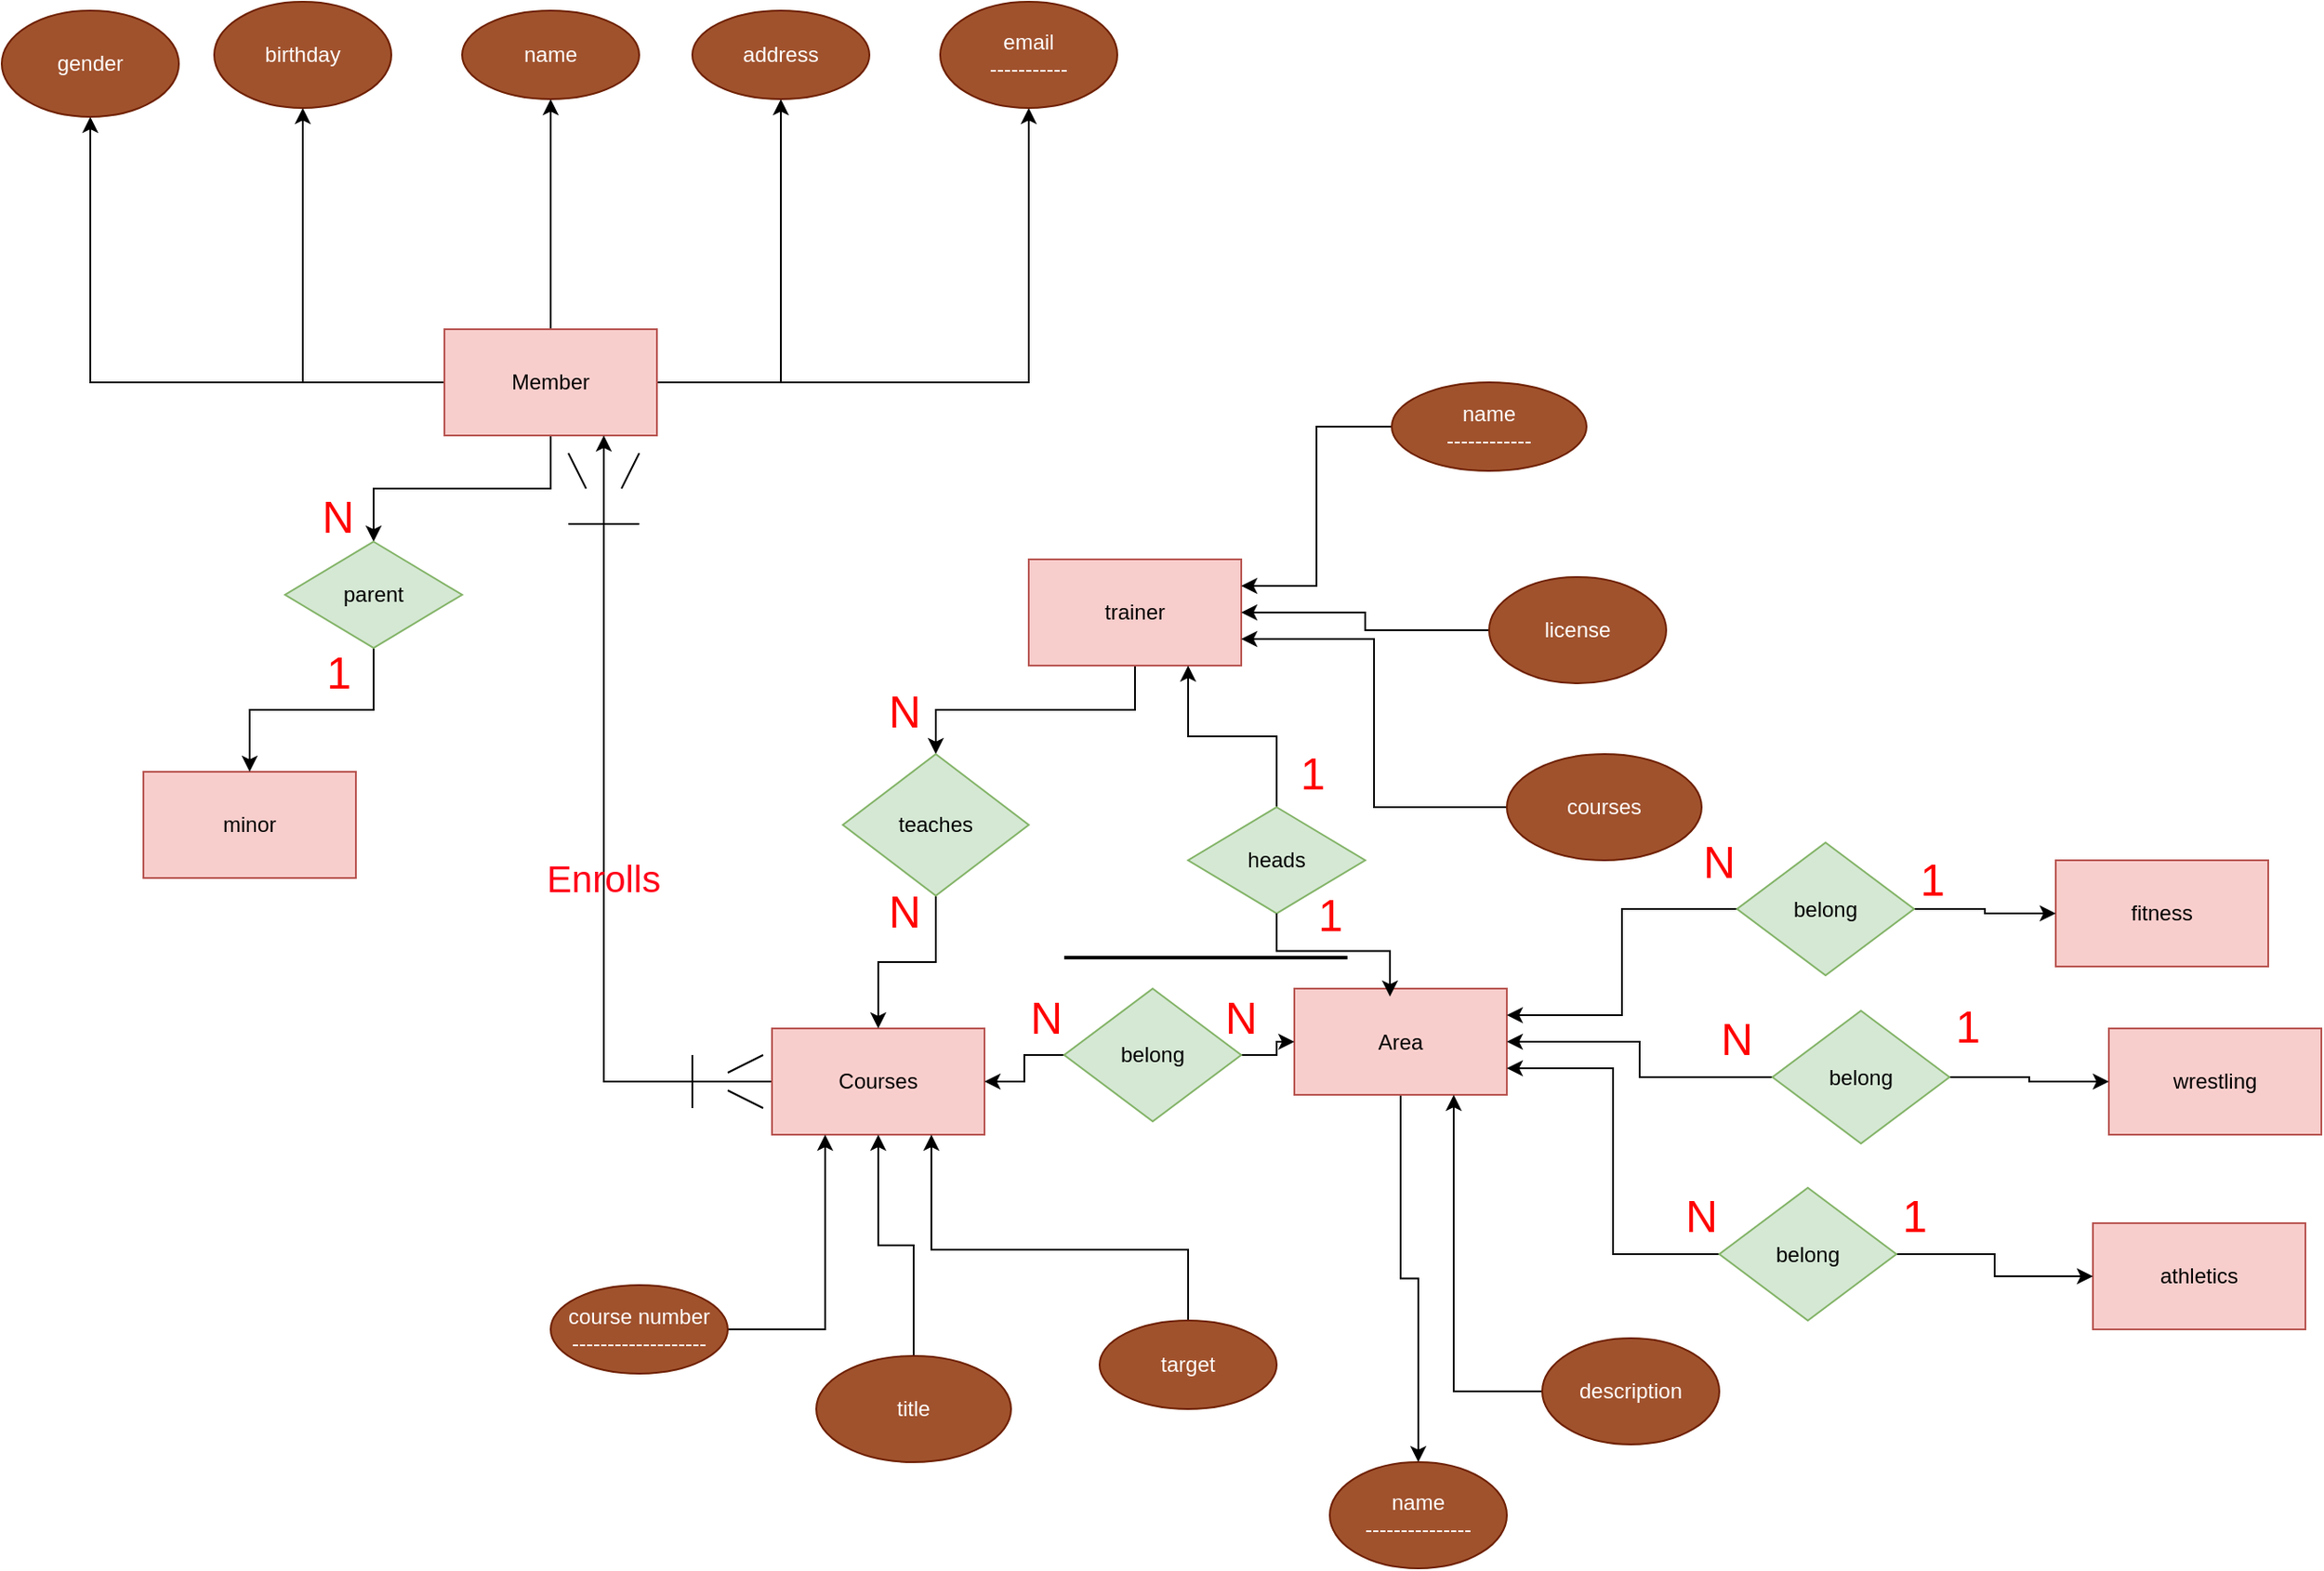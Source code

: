 <mxfile version="24.7.16">
  <diagram id="C5RBs43oDa-KdzZeNtuy" name="Page-1">
    <mxGraphModel dx="1687" dy="927" grid="1" gridSize="10" guides="1" tooltips="1" connect="1" arrows="1" fold="1" page="1" pageScale="1" pageWidth="827" pageHeight="1169" math="0" shadow="0">
      <root>
        <mxCell id="WIyWlLk6GJQsqaUBKTNV-0" />
        <mxCell id="WIyWlLk6GJQsqaUBKTNV-1" parent="WIyWlLk6GJQsqaUBKTNV-0" />
        <mxCell id="KT4kfXIXidO2N-l5Cffy-6" style="edgeStyle=orthogonalEdgeStyle;rounded=0;orthogonalLoop=1;jettySize=auto;html=1;entryX=0.5;entryY=1;entryDx=0;entryDy=0;" edge="1" parent="WIyWlLk6GJQsqaUBKTNV-1" source="KT4kfXIXidO2N-l5Cffy-0" target="KT4kfXIXidO2N-l5Cffy-4">
          <mxGeometry relative="1" as="geometry" />
        </mxCell>
        <mxCell id="KT4kfXIXidO2N-l5Cffy-7" style="edgeStyle=orthogonalEdgeStyle;rounded=0;orthogonalLoop=1;jettySize=auto;html=1;" edge="1" parent="WIyWlLk6GJQsqaUBKTNV-1" source="KT4kfXIXidO2N-l5Cffy-0" target="KT4kfXIXidO2N-l5Cffy-5">
          <mxGeometry relative="1" as="geometry" />
        </mxCell>
        <mxCell id="KT4kfXIXidO2N-l5Cffy-8" style="edgeStyle=orthogonalEdgeStyle;rounded=0;orthogonalLoop=1;jettySize=auto;html=1;" edge="1" parent="WIyWlLk6GJQsqaUBKTNV-1" source="KT4kfXIXidO2N-l5Cffy-0" target="KT4kfXIXidO2N-l5Cffy-1">
          <mxGeometry relative="1" as="geometry" />
        </mxCell>
        <mxCell id="KT4kfXIXidO2N-l5Cffy-9" style="edgeStyle=orthogonalEdgeStyle;rounded=0;orthogonalLoop=1;jettySize=auto;html=1;entryX=0.5;entryY=1;entryDx=0;entryDy=0;" edge="1" parent="WIyWlLk6GJQsqaUBKTNV-1" source="KT4kfXIXidO2N-l5Cffy-0" target="KT4kfXIXidO2N-l5Cffy-2">
          <mxGeometry relative="1" as="geometry" />
        </mxCell>
        <mxCell id="KT4kfXIXidO2N-l5Cffy-10" style="edgeStyle=orthogonalEdgeStyle;rounded=0;orthogonalLoop=1;jettySize=auto;html=1;entryX=0.5;entryY=1;entryDx=0;entryDy=0;" edge="1" parent="WIyWlLk6GJQsqaUBKTNV-1" source="KT4kfXIXidO2N-l5Cffy-0" target="KT4kfXIXidO2N-l5Cffy-3">
          <mxGeometry relative="1" as="geometry" />
        </mxCell>
        <mxCell id="KT4kfXIXidO2N-l5Cffy-13" style="edgeStyle=orthogonalEdgeStyle;rounded=0;orthogonalLoop=1;jettySize=auto;html=1;entryX=0.5;entryY=0;entryDx=0;entryDy=0;" edge="1" parent="WIyWlLk6GJQsqaUBKTNV-1" source="KT4kfXIXidO2N-l5Cffy-0" target="KT4kfXIXidO2N-l5Cffy-12">
          <mxGeometry relative="1" as="geometry" />
        </mxCell>
        <mxCell id="KT4kfXIXidO2N-l5Cffy-0" value="Member" style="rounded=0;whiteSpace=wrap;html=1;fillColor=#f8cecc;strokeColor=#b85450;" vertex="1" parent="WIyWlLk6GJQsqaUBKTNV-1">
          <mxGeometry x="250" y="190" width="120" height="60" as="geometry" />
        </mxCell>
        <mxCell id="KT4kfXIXidO2N-l5Cffy-1" value="name" style="ellipse;whiteSpace=wrap;html=1;fillColor=#a0522d;fontColor=#ffffff;strokeColor=#6D1F00;" vertex="1" parent="WIyWlLk6GJQsqaUBKTNV-1">
          <mxGeometry x="260" y="10" width="100" height="50" as="geometry" />
        </mxCell>
        <mxCell id="KT4kfXIXidO2N-l5Cffy-2" value="address" style="ellipse;whiteSpace=wrap;html=1;fillColor=#a0522d;fontColor=#ffffff;strokeColor=#6D1F00;" vertex="1" parent="WIyWlLk6GJQsqaUBKTNV-1">
          <mxGeometry x="390" y="10" width="100" height="50" as="geometry" />
        </mxCell>
        <mxCell id="KT4kfXIXidO2N-l5Cffy-3" value="email&lt;div&gt;-----------&lt;/div&gt;" style="ellipse;whiteSpace=wrap;html=1;fillColor=#a0522d;fontColor=#ffffff;strokeColor=#6D1F00;" vertex="1" parent="WIyWlLk6GJQsqaUBKTNV-1">
          <mxGeometry x="530" y="5" width="100" height="60" as="geometry" />
        </mxCell>
        <mxCell id="KT4kfXIXidO2N-l5Cffy-4" value="gender" style="ellipse;whiteSpace=wrap;html=1;fillColor=#a0522d;fontColor=#ffffff;strokeColor=#6D1F00;" vertex="1" parent="WIyWlLk6GJQsqaUBKTNV-1">
          <mxGeometry y="10" width="100" height="60" as="geometry" />
        </mxCell>
        <mxCell id="KT4kfXIXidO2N-l5Cffy-5" value="birthday" style="ellipse;whiteSpace=wrap;html=1;fillColor=#a0522d;fontColor=#ffffff;strokeColor=#6D1F00;" vertex="1" parent="WIyWlLk6GJQsqaUBKTNV-1">
          <mxGeometry x="120" y="5" width="100" height="60" as="geometry" />
        </mxCell>
        <mxCell id="KT4kfXIXidO2N-l5Cffy-11" value="minor" style="rounded=0;whiteSpace=wrap;html=1;fillColor=#f8cecc;strokeColor=#b85450;" vertex="1" parent="WIyWlLk6GJQsqaUBKTNV-1">
          <mxGeometry x="80" y="440" width="120" height="60" as="geometry" />
        </mxCell>
        <mxCell id="KT4kfXIXidO2N-l5Cffy-14" style="edgeStyle=orthogonalEdgeStyle;rounded=0;orthogonalLoop=1;jettySize=auto;html=1;entryX=0.5;entryY=0;entryDx=0;entryDy=0;" edge="1" parent="WIyWlLk6GJQsqaUBKTNV-1" source="KT4kfXIXidO2N-l5Cffy-12" target="KT4kfXIXidO2N-l5Cffy-11">
          <mxGeometry relative="1" as="geometry" />
        </mxCell>
        <mxCell id="KT4kfXIXidO2N-l5Cffy-12" value="parent" style="rhombus;whiteSpace=wrap;html=1;fillColor=#d5e8d4;strokeColor=#82b366;" vertex="1" parent="WIyWlLk6GJQsqaUBKTNV-1">
          <mxGeometry x="160" y="310" width="100" height="60" as="geometry" />
        </mxCell>
        <mxCell id="KT4kfXIXidO2N-l5Cffy-81" style="edgeStyle=orthogonalEdgeStyle;rounded=0;orthogonalLoop=1;jettySize=auto;html=1;entryX=0.75;entryY=1;entryDx=0;entryDy=0;" edge="1" parent="WIyWlLk6GJQsqaUBKTNV-1" source="KT4kfXIXidO2N-l5Cffy-16" target="KT4kfXIXidO2N-l5Cffy-0">
          <mxGeometry relative="1" as="geometry" />
        </mxCell>
        <mxCell id="KT4kfXIXidO2N-l5Cffy-16" value="Courses" style="rounded=0;whiteSpace=wrap;html=1;fillColor=#f8cecc;strokeColor=#b85450;" vertex="1" parent="WIyWlLk6GJQsqaUBKTNV-1">
          <mxGeometry x="435" y="585" width="120" height="60" as="geometry" />
        </mxCell>
        <mxCell id="KT4kfXIXidO2N-l5Cffy-20" style="edgeStyle=orthogonalEdgeStyle;rounded=0;orthogonalLoop=1;jettySize=auto;html=1;entryX=0.25;entryY=1;entryDx=0;entryDy=0;" edge="1" parent="WIyWlLk6GJQsqaUBKTNV-1" source="KT4kfXIXidO2N-l5Cffy-17" target="KT4kfXIXidO2N-l5Cffy-16">
          <mxGeometry relative="1" as="geometry" />
        </mxCell>
        <mxCell id="KT4kfXIXidO2N-l5Cffy-17" value="course number&lt;div&gt;-------------------&lt;/div&gt;" style="ellipse;whiteSpace=wrap;html=1;fillColor=#a0522d;fontColor=#ffffff;strokeColor=#6D1F00;" vertex="1" parent="WIyWlLk6GJQsqaUBKTNV-1">
          <mxGeometry x="310" y="730" width="100" height="50" as="geometry" />
        </mxCell>
        <mxCell id="KT4kfXIXidO2N-l5Cffy-21" style="edgeStyle=orthogonalEdgeStyle;rounded=0;orthogonalLoop=1;jettySize=auto;html=1;" edge="1" parent="WIyWlLk6GJQsqaUBKTNV-1" source="KT4kfXIXidO2N-l5Cffy-18" target="KT4kfXIXidO2N-l5Cffy-16">
          <mxGeometry relative="1" as="geometry" />
        </mxCell>
        <mxCell id="KT4kfXIXidO2N-l5Cffy-18" value="title" style="ellipse;whiteSpace=wrap;html=1;fillColor=#a0522d;fontColor=#ffffff;strokeColor=#6D1F00;" vertex="1" parent="WIyWlLk6GJQsqaUBKTNV-1">
          <mxGeometry x="460" y="770" width="110" height="60" as="geometry" />
        </mxCell>
        <mxCell id="KT4kfXIXidO2N-l5Cffy-33" style="edgeStyle=orthogonalEdgeStyle;rounded=0;orthogonalLoop=1;jettySize=auto;html=1;entryX=0.75;entryY=1;entryDx=0;entryDy=0;" edge="1" parent="WIyWlLk6GJQsqaUBKTNV-1" source="KT4kfXIXidO2N-l5Cffy-19" target="KT4kfXIXidO2N-l5Cffy-16">
          <mxGeometry relative="1" as="geometry">
            <Array as="points">
              <mxPoint x="670" y="710" />
              <mxPoint x="525" y="710" />
            </Array>
          </mxGeometry>
        </mxCell>
        <mxCell id="KT4kfXIXidO2N-l5Cffy-19" value="target" style="ellipse;whiteSpace=wrap;html=1;fillColor=#a0522d;fontColor=#ffffff;strokeColor=#6D1F00;" vertex="1" parent="WIyWlLk6GJQsqaUBKTNV-1">
          <mxGeometry x="620" y="750" width="100" height="50" as="geometry" />
        </mxCell>
        <mxCell id="KT4kfXIXidO2N-l5Cffy-31" style="edgeStyle=orthogonalEdgeStyle;rounded=0;orthogonalLoop=1;jettySize=auto;html=1;entryX=0.5;entryY=0;entryDx=0;entryDy=0;" edge="1" parent="WIyWlLk6GJQsqaUBKTNV-1" source="KT4kfXIXidO2N-l5Cffy-23" target="KT4kfXIXidO2N-l5Cffy-30">
          <mxGeometry relative="1" as="geometry" />
        </mxCell>
        <mxCell id="KT4kfXIXidO2N-l5Cffy-23" value="trainer" style="rounded=0;whiteSpace=wrap;html=1;fillColor=#f8cecc;strokeColor=#b85450;" vertex="1" parent="WIyWlLk6GJQsqaUBKTNV-1">
          <mxGeometry x="580" y="320" width="120" height="60" as="geometry" />
        </mxCell>
        <mxCell id="KT4kfXIXidO2N-l5Cffy-27" style="edgeStyle=orthogonalEdgeStyle;rounded=0;orthogonalLoop=1;jettySize=auto;html=1;entryX=1;entryY=0.25;entryDx=0;entryDy=0;" edge="1" parent="WIyWlLk6GJQsqaUBKTNV-1" source="KT4kfXIXidO2N-l5Cffy-24" target="KT4kfXIXidO2N-l5Cffy-23">
          <mxGeometry relative="1" as="geometry" />
        </mxCell>
        <mxCell id="KT4kfXIXidO2N-l5Cffy-24" value="name&lt;div&gt;------------&lt;/div&gt;" style="ellipse;whiteSpace=wrap;html=1;fillColor=#a0522d;fontColor=#ffffff;strokeColor=#6D1F00;" vertex="1" parent="WIyWlLk6GJQsqaUBKTNV-1">
          <mxGeometry x="785" y="220" width="110" height="50" as="geometry" />
        </mxCell>
        <mxCell id="KT4kfXIXidO2N-l5Cffy-28" style="edgeStyle=orthogonalEdgeStyle;rounded=0;orthogonalLoop=1;jettySize=auto;html=1;entryX=1;entryY=0.5;entryDx=0;entryDy=0;" edge="1" parent="WIyWlLk6GJQsqaUBKTNV-1" source="KT4kfXIXidO2N-l5Cffy-25" target="KT4kfXIXidO2N-l5Cffy-23">
          <mxGeometry relative="1" as="geometry" />
        </mxCell>
        <mxCell id="KT4kfXIXidO2N-l5Cffy-25" value="license" style="ellipse;whiteSpace=wrap;html=1;fillColor=#a0522d;fontColor=#ffffff;strokeColor=#6D1F00;" vertex="1" parent="WIyWlLk6GJQsqaUBKTNV-1">
          <mxGeometry x="840" y="330" width="100" height="60" as="geometry" />
        </mxCell>
        <mxCell id="KT4kfXIXidO2N-l5Cffy-29" style="edgeStyle=orthogonalEdgeStyle;rounded=0;orthogonalLoop=1;jettySize=auto;html=1;entryX=1;entryY=0.75;entryDx=0;entryDy=0;" edge="1" parent="WIyWlLk6GJQsqaUBKTNV-1" source="KT4kfXIXidO2N-l5Cffy-26" target="KT4kfXIXidO2N-l5Cffy-23">
          <mxGeometry relative="1" as="geometry" />
        </mxCell>
        <mxCell id="KT4kfXIXidO2N-l5Cffy-26" value="courses" style="ellipse;whiteSpace=wrap;html=1;fillColor=#a0522d;fontColor=#ffffff;strokeColor=#6D1F00;" vertex="1" parent="WIyWlLk6GJQsqaUBKTNV-1">
          <mxGeometry x="850" y="430" width="110" height="60" as="geometry" />
        </mxCell>
        <mxCell id="KT4kfXIXidO2N-l5Cffy-32" style="edgeStyle=orthogonalEdgeStyle;rounded=0;orthogonalLoop=1;jettySize=auto;html=1;entryX=0.5;entryY=0;entryDx=0;entryDy=0;" edge="1" parent="WIyWlLk6GJQsqaUBKTNV-1" source="KT4kfXIXidO2N-l5Cffy-30" target="KT4kfXIXidO2N-l5Cffy-16">
          <mxGeometry relative="1" as="geometry" />
        </mxCell>
        <mxCell id="KT4kfXIXidO2N-l5Cffy-30" value="teaches" style="rhombus;whiteSpace=wrap;html=1;fillColor=#d5e8d4;strokeColor=#82b366;" vertex="1" parent="WIyWlLk6GJQsqaUBKTNV-1">
          <mxGeometry x="475" y="430" width="105" height="80" as="geometry" />
        </mxCell>
        <mxCell id="KT4kfXIXidO2N-l5Cffy-56" style="edgeStyle=orthogonalEdgeStyle;rounded=0;orthogonalLoop=1;jettySize=auto;html=1;entryX=0.5;entryY=0;entryDx=0;entryDy=0;" edge="1" parent="WIyWlLk6GJQsqaUBKTNV-1" source="KT4kfXIXidO2N-l5Cffy-34" target="KT4kfXIXidO2N-l5Cffy-54">
          <mxGeometry relative="1" as="geometry" />
        </mxCell>
        <mxCell id="KT4kfXIXidO2N-l5Cffy-34" value="Area" style="rounded=0;whiteSpace=wrap;html=1;fillColor=#f8cecc;strokeColor=#b85450;" vertex="1" parent="WIyWlLk6GJQsqaUBKTNV-1">
          <mxGeometry x="730" y="562.5" width="120" height="60" as="geometry" />
        </mxCell>
        <mxCell id="KT4kfXIXidO2N-l5Cffy-38" value="fitness" style="rounded=0;whiteSpace=wrap;html=1;fillColor=#f8cecc;strokeColor=#b85450;" vertex="1" parent="WIyWlLk6GJQsqaUBKTNV-1">
          <mxGeometry x="1160" y="490" width="120" height="60" as="geometry" />
        </mxCell>
        <mxCell id="KT4kfXIXidO2N-l5Cffy-39" value="wrestling" style="rounded=0;whiteSpace=wrap;html=1;fillColor=#f8cecc;strokeColor=#b85450;" vertex="1" parent="WIyWlLk6GJQsqaUBKTNV-1">
          <mxGeometry x="1190" y="585" width="120" height="60" as="geometry" />
        </mxCell>
        <mxCell id="KT4kfXIXidO2N-l5Cffy-40" value="athletics" style="rounded=0;whiteSpace=wrap;html=1;fillColor=#f8cecc;strokeColor=#b85450;" vertex="1" parent="WIyWlLk6GJQsqaUBKTNV-1">
          <mxGeometry x="1181" y="695" width="120" height="60" as="geometry" />
        </mxCell>
        <mxCell id="KT4kfXIXidO2N-l5Cffy-42" style="edgeStyle=orthogonalEdgeStyle;rounded=0;orthogonalLoop=1;jettySize=auto;html=1;" edge="1" parent="WIyWlLk6GJQsqaUBKTNV-1" source="KT4kfXIXidO2N-l5Cffy-41" target="KT4kfXIXidO2N-l5Cffy-38">
          <mxGeometry relative="1" as="geometry" />
        </mxCell>
        <mxCell id="KT4kfXIXidO2N-l5Cffy-43" style="edgeStyle=orthogonalEdgeStyle;rounded=0;orthogonalLoop=1;jettySize=auto;html=1;entryX=1;entryY=0.25;entryDx=0;entryDy=0;" edge="1" parent="WIyWlLk6GJQsqaUBKTNV-1" source="KT4kfXIXidO2N-l5Cffy-41" target="KT4kfXIXidO2N-l5Cffy-34">
          <mxGeometry relative="1" as="geometry" />
        </mxCell>
        <mxCell id="KT4kfXIXidO2N-l5Cffy-41" value="belong" style="rhombus;whiteSpace=wrap;html=1;fillColor=#d5e8d4;strokeColor=#82b366;" vertex="1" parent="WIyWlLk6GJQsqaUBKTNV-1">
          <mxGeometry x="980" y="480" width="100" height="75" as="geometry" />
        </mxCell>
        <mxCell id="KT4kfXIXidO2N-l5Cffy-45" style="edgeStyle=orthogonalEdgeStyle;rounded=0;orthogonalLoop=1;jettySize=auto;html=1;entryX=0;entryY=0.5;entryDx=0;entryDy=0;" edge="1" parent="WIyWlLk6GJQsqaUBKTNV-1" source="KT4kfXIXidO2N-l5Cffy-44" target="KT4kfXIXidO2N-l5Cffy-39">
          <mxGeometry relative="1" as="geometry" />
        </mxCell>
        <mxCell id="KT4kfXIXidO2N-l5Cffy-46" style="edgeStyle=orthogonalEdgeStyle;rounded=0;orthogonalLoop=1;jettySize=auto;html=1;entryX=1;entryY=0.5;entryDx=0;entryDy=0;" edge="1" parent="WIyWlLk6GJQsqaUBKTNV-1" source="KT4kfXIXidO2N-l5Cffy-44" target="KT4kfXIXidO2N-l5Cffy-34">
          <mxGeometry relative="1" as="geometry" />
        </mxCell>
        <mxCell id="KT4kfXIXidO2N-l5Cffy-44" value="belong" style="rhombus;whiteSpace=wrap;html=1;fillColor=#d5e8d4;strokeColor=#82b366;" vertex="1" parent="WIyWlLk6GJQsqaUBKTNV-1">
          <mxGeometry x="1000" y="575" width="100" height="75" as="geometry" />
        </mxCell>
        <mxCell id="KT4kfXIXidO2N-l5Cffy-48" style="edgeStyle=orthogonalEdgeStyle;rounded=0;orthogonalLoop=1;jettySize=auto;html=1;" edge="1" parent="WIyWlLk6GJQsqaUBKTNV-1" source="KT4kfXIXidO2N-l5Cffy-47" target="KT4kfXIXidO2N-l5Cffy-40">
          <mxGeometry relative="1" as="geometry" />
        </mxCell>
        <mxCell id="KT4kfXIXidO2N-l5Cffy-49" style="edgeStyle=orthogonalEdgeStyle;rounded=0;orthogonalLoop=1;jettySize=auto;html=1;entryX=1;entryY=0.75;entryDx=0;entryDy=0;" edge="1" parent="WIyWlLk6GJQsqaUBKTNV-1" source="KT4kfXIXidO2N-l5Cffy-47" target="KT4kfXIXidO2N-l5Cffy-34">
          <mxGeometry relative="1" as="geometry" />
        </mxCell>
        <mxCell id="KT4kfXIXidO2N-l5Cffy-47" value="belong" style="rhombus;whiteSpace=wrap;html=1;fillColor=#d5e8d4;strokeColor=#82b366;" vertex="1" parent="WIyWlLk6GJQsqaUBKTNV-1">
          <mxGeometry x="970" y="675" width="100" height="75" as="geometry" />
        </mxCell>
        <mxCell id="KT4kfXIXidO2N-l5Cffy-51" style="edgeStyle=orthogonalEdgeStyle;rounded=0;orthogonalLoop=1;jettySize=auto;html=1;" edge="1" parent="WIyWlLk6GJQsqaUBKTNV-1" source="KT4kfXIXidO2N-l5Cffy-50" target="KT4kfXIXidO2N-l5Cffy-34">
          <mxGeometry relative="1" as="geometry" />
        </mxCell>
        <mxCell id="KT4kfXIXidO2N-l5Cffy-52" style="edgeStyle=orthogonalEdgeStyle;rounded=0;orthogonalLoop=1;jettySize=auto;html=1;entryX=1;entryY=0.5;entryDx=0;entryDy=0;" edge="1" parent="WIyWlLk6GJQsqaUBKTNV-1" source="KT4kfXIXidO2N-l5Cffy-50" target="KT4kfXIXidO2N-l5Cffy-16">
          <mxGeometry relative="1" as="geometry" />
        </mxCell>
        <mxCell id="KT4kfXIXidO2N-l5Cffy-50" value="belong" style="rhombus;whiteSpace=wrap;html=1;fillColor=#d5e8d4;strokeColor=#82b366;" vertex="1" parent="WIyWlLk6GJQsqaUBKTNV-1">
          <mxGeometry x="600" y="562.5" width="100" height="75" as="geometry" />
        </mxCell>
        <mxCell id="KT4kfXIXidO2N-l5Cffy-54" value="name&lt;div&gt;---------------&lt;/div&gt;" style="ellipse;whiteSpace=wrap;html=1;fillColor=#a0522d;fontColor=#ffffff;strokeColor=#6D1F00;" vertex="1" parent="WIyWlLk6GJQsqaUBKTNV-1">
          <mxGeometry x="750" y="830" width="100" height="60" as="geometry" />
        </mxCell>
        <mxCell id="KT4kfXIXidO2N-l5Cffy-57" style="edgeStyle=orthogonalEdgeStyle;rounded=0;orthogonalLoop=1;jettySize=auto;html=1;entryX=0.75;entryY=1;entryDx=0;entryDy=0;" edge="1" parent="WIyWlLk6GJQsqaUBKTNV-1" source="KT4kfXIXidO2N-l5Cffy-55" target="KT4kfXIXidO2N-l5Cffy-34">
          <mxGeometry relative="1" as="geometry" />
        </mxCell>
        <mxCell id="KT4kfXIXidO2N-l5Cffy-55" value="description" style="ellipse;whiteSpace=wrap;html=1;fillColor=#a0522d;fontColor=#ffffff;strokeColor=#6D1F00;" vertex="1" parent="WIyWlLk6GJQsqaUBKTNV-1">
          <mxGeometry x="870" y="760" width="100" height="60" as="geometry" />
        </mxCell>
        <mxCell id="KT4kfXIXidO2N-l5Cffy-59" style="edgeStyle=orthogonalEdgeStyle;rounded=0;orthogonalLoop=1;jettySize=auto;html=1;entryX=0.75;entryY=1;entryDx=0;entryDy=0;" edge="1" parent="WIyWlLk6GJQsqaUBKTNV-1" source="KT4kfXIXidO2N-l5Cffy-58" target="KT4kfXIXidO2N-l5Cffy-23">
          <mxGeometry relative="1" as="geometry" />
        </mxCell>
        <mxCell id="KT4kfXIXidO2N-l5Cffy-58" value="heads" style="rhombus;whiteSpace=wrap;html=1;fillColor=#d5e8d4;strokeColor=#82b366;" vertex="1" parent="WIyWlLk6GJQsqaUBKTNV-1">
          <mxGeometry x="670" y="460" width="100" height="60" as="geometry" />
        </mxCell>
        <mxCell id="KT4kfXIXidO2N-l5Cffy-60" style="edgeStyle=orthogonalEdgeStyle;rounded=0;orthogonalLoop=1;jettySize=auto;html=1;entryX=0.45;entryY=0.075;entryDx=0;entryDy=0;entryPerimeter=0;" edge="1" parent="WIyWlLk6GJQsqaUBKTNV-1" source="KT4kfXIXidO2N-l5Cffy-58" target="KT4kfXIXidO2N-l5Cffy-34">
          <mxGeometry relative="1" as="geometry" />
        </mxCell>
        <mxCell id="KT4kfXIXidO2N-l5Cffy-64" value="&lt;font style=&quot;font-size: 25px;&quot;&gt;N&lt;/font&gt;" style="text;html=1;align=center;verticalAlign=middle;whiteSpace=wrap;rounded=0;fontColor=#FF0303;" vertex="1" parent="WIyWlLk6GJQsqaUBKTNV-1">
          <mxGeometry x="160" y="280" width="60" height="30" as="geometry" />
        </mxCell>
        <mxCell id="KT4kfXIXidO2N-l5Cffy-65" value="&lt;font color=&quot;#ff0000&quot; style=&quot;font-size: 25px;&quot;&gt;1&lt;/font&gt;" style="text;html=1;align=center;verticalAlign=middle;resizable=0;points=[];autosize=1;strokeColor=none;fillColor=none;" vertex="1" parent="WIyWlLk6GJQsqaUBKTNV-1">
          <mxGeometry x="170" y="363" width="40" height="40" as="geometry" />
        </mxCell>
        <mxCell id="KT4kfXIXidO2N-l5Cffy-68" value="&lt;font color=&quot;#ff0000&quot; style=&quot;font-size: 25px;&quot;&gt;1&lt;/font&gt;" style="text;html=1;align=center;verticalAlign=middle;resizable=0;points=[];autosize=1;strokeColor=none;fillColor=none;" vertex="1" parent="WIyWlLk6GJQsqaUBKTNV-1">
          <mxGeometry x="720" y="420" width="40" height="40" as="geometry" />
        </mxCell>
        <mxCell id="KT4kfXIXidO2N-l5Cffy-69" value="&lt;font color=&quot;#ff0000&quot; style=&quot;font-size: 25px;&quot;&gt;1&lt;/font&gt;" style="text;html=1;align=center;verticalAlign=middle;resizable=0;points=[];autosize=1;strokeColor=none;fillColor=none;" vertex="1" parent="WIyWlLk6GJQsqaUBKTNV-1">
          <mxGeometry x="730" y="500" width="40" height="40" as="geometry" />
        </mxCell>
        <mxCell id="KT4kfXIXidO2N-l5Cffy-70" value="&lt;font style=&quot;font-size: 25px;&quot;&gt;N&lt;/font&gt;" style="text;html=1;align=center;verticalAlign=middle;whiteSpace=wrap;rounded=0;fontColor=#FF0303;" vertex="1" parent="WIyWlLk6GJQsqaUBKTNV-1">
          <mxGeometry x="560" y="562.5" width="60" height="30" as="geometry" />
        </mxCell>
        <mxCell id="KT4kfXIXidO2N-l5Cffy-71" value="&lt;font style=&quot;font-size: 25px;&quot;&gt;N&lt;/font&gt;" style="text;html=1;align=center;verticalAlign=middle;whiteSpace=wrap;rounded=0;fontColor=#FF0303;" vertex="1" parent="WIyWlLk6GJQsqaUBKTNV-1">
          <mxGeometry x="670" y="562.5" width="60" height="30" as="geometry" />
        </mxCell>
        <mxCell id="KT4kfXIXidO2N-l5Cffy-72" value="&lt;font color=&quot;#ff0000&quot; style=&quot;font-size: 25px;&quot;&gt;1&lt;/font&gt;" style="text;html=1;align=center;verticalAlign=middle;resizable=0;points=[];autosize=1;strokeColor=none;fillColor=none;" vertex="1" parent="WIyWlLk6GJQsqaUBKTNV-1">
          <mxGeometry x="1090" y="562.5" width="40" height="40" as="geometry" />
        </mxCell>
        <mxCell id="KT4kfXIXidO2N-l5Cffy-73" value="&lt;font color=&quot;#ff0000&quot; style=&quot;font-size: 25px;&quot;&gt;1&lt;/font&gt;" style="text;html=1;align=center;verticalAlign=middle;resizable=0;points=[];autosize=1;strokeColor=none;fillColor=none;" vertex="1" parent="WIyWlLk6GJQsqaUBKTNV-1">
          <mxGeometry x="1070" y="480" width="40" height="40" as="geometry" />
        </mxCell>
        <mxCell id="KT4kfXIXidO2N-l5Cffy-74" value="&lt;font color=&quot;#ff0000&quot; style=&quot;font-size: 25px;&quot;&gt;1&lt;/font&gt;" style="text;html=1;align=center;verticalAlign=middle;resizable=0;points=[];autosize=1;strokeColor=none;fillColor=none;" vertex="1" parent="WIyWlLk6GJQsqaUBKTNV-1">
          <mxGeometry x="1060" y="670" width="40" height="40" as="geometry" />
        </mxCell>
        <mxCell id="KT4kfXIXidO2N-l5Cffy-75" value="&lt;font style=&quot;font-size: 25px;&quot;&gt;N&lt;/font&gt;" style="text;html=1;align=center;verticalAlign=middle;whiteSpace=wrap;rounded=0;fontColor=#FF0303;" vertex="1" parent="WIyWlLk6GJQsqaUBKTNV-1">
          <mxGeometry x="940" y="475" width="60" height="30" as="geometry" />
        </mxCell>
        <mxCell id="KT4kfXIXidO2N-l5Cffy-76" value="&lt;font style=&quot;font-size: 25px;&quot;&gt;N&lt;/font&gt;" style="text;html=1;align=center;verticalAlign=middle;whiteSpace=wrap;rounded=0;fontColor=#FF0303;" vertex="1" parent="WIyWlLk6GJQsqaUBKTNV-1">
          <mxGeometry x="950" y="575" width="60" height="30" as="geometry" />
        </mxCell>
        <mxCell id="KT4kfXIXidO2N-l5Cffy-77" value="&lt;font style=&quot;font-size: 25px;&quot;&gt;N&lt;/font&gt;" style="text;html=1;align=center;verticalAlign=middle;whiteSpace=wrap;rounded=0;fontColor=#FF0303;" vertex="1" parent="WIyWlLk6GJQsqaUBKTNV-1">
          <mxGeometry x="930" y="675" width="60" height="30" as="geometry" />
        </mxCell>
        <mxCell id="KT4kfXIXidO2N-l5Cffy-78" value="&lt;font style=&quot;font-size: 25px;&quot;&gt;N&lt;/font&gt;" style="text;html=1;align=center;verticalAlign=middle;whiteSpace=wrap;rounded=0;fontColor=#FF0303;" vertex="1" parent="WIyWlLk6GJQsqaUBKTNV-1">
          <mxGeometry x="480" y="390" width="60" height="30" as="geometry" />
        </mxCell>
        <mxCell id="KT4kfXIXidO2N-l5Cffy-80" value="&lt;font style=&quot;font-size: 25px;&quot;&gt;N&lt;/font&gt;" style="text;html=1;align=center;verticalAlign=middle;whiteSpace=wrap;rounded=0;fontColor=#FF0303;" vertex="1" parent="WIyWlLk6GJQsqaUBKTNV-1">
          <mxGeometry x="480" y="502.5" width="60" height="30" as="geometry" />
        </mxCell>
        <mxCell id="KT4kfXIXidO2N-l5Cffy-82" value="" style="line;strokeWidth=2;html=1;" vertex="1" parent="WIyWlLk6GJQsqaUBKTNV-1">
          <mxGeometry x="600" y="540" width="160" height="10" as="geometry" />
        </mxCell>
        <mxCell id="KT4kfXIXidO2N-l5Cffy-84" value="" style="endArrow=none;html=1;rounded=0;" edge="1" parent="WIyWlLk6GJQsqaUBKTNV-1">
          <mxGeometry width="50" height="50" relative="1" as="geometry">
            <mxPoint x="410" y="610" as="sourcePoint" />
            <mxPoint x="430" y="600" as="targetPoint" />
          </mxGeometry>
        </mxCell>
        <mxCell id="KT4kfXIXidO2N-l5Cffy-85" value="" style="endArrow=none;html=1;rounded=0;" edge="1" parent="WIyWlLk6GJQsqaUBKTNV-1">
          <mxGeometry width="50" height="50" relative="1" as="geometry">
            <mxPoint x="410" y="620" as="sourcePoint" />
            <mxPoint x="430" y="630" as="targetPoint" />
          </mxGeometry>
        </mxCell>
        <mxCell id="KT4kfXIXidO2N-l5Cffy-86" value="" style="endArrow=none;html=1;rounded=0;" edge="1" parent="WIyWlLk6GJQsqaUBKTNV-1">
          <mxGeometry width="50" height="50" relative="1" as="geometry">
            <mxPoint x="390" y="630" as="sourcePoint" />
            <mxPoint x="390" y="600" as="targetPoint" />
          </mxGeometry>
        </mxCell>
        <mxCell id="KT4kfXIXidO2N-l5Cffy-87" value="" style="endArrow=none;html=1;rounded=0;" edge="1" parent="WIyWlLk6GJQsqaUBKTNV-1">
          <mxGeometry width="50" height="50" relative="1" as="geometry">
            <mxPoint x="330" y="280" as="sourcePoint" />
            <mxPoint x="320" y="260" as="targetPoint" />
          </mxGeometry>
        </mxCell>
        <mxCell id="KT4kfXIXidO2N-l5Cffy-88" value="" style="endArrow=none;html=1;rounded=0;" edge="1" parent="WIyWlLk6GJQsqaUBKTNV-1">
          <mxGeometry width="50" height="50" relative="1" as="geometry">
            <mxPoint x="350" y="280" as="sourcePoint" />
            <mxPoint x="360" y="260" as="targetPoint" />
          </mxGeometry>
        </mxCell>
        <mxCell id="KT4kfXIXidO2N-l5Cffy-89" value="" style="endArrow=none;html=1;rounded=0;" edge="1" parent="WIyWlLk6GJQsqaUBKTNV-1">
          <mxGeometry width="50" height="50" relative="1" as="geometry">
            <mxPoint x="320" y="300" as="sourcePoint" />
            <mxPoint x="360" y="300" as="targetPoint" />
          </mxGeometry>
        </mxCell>
        <mxCell id="KT4kfXIXidO2N-l5Cffy-90" value="&lt;font style=&quot;font-size: 21px;&quot;&gt;Enrolls&lt;/font&gt;" style="text;html=1;align=center;verticalAlign=middle;whiteSpace=wrap;rounded=0;fontColor=#FF0019;" vertex="1" parent="WIyWlLk6GJQsqaUBKTNV-1">
          <mxGeometry x="310" y="485" width="60" height="30" as="geometry" />
        </mxCell>
      </root>
    </mxGraphModel>
  </diagram>
</mxfile>
